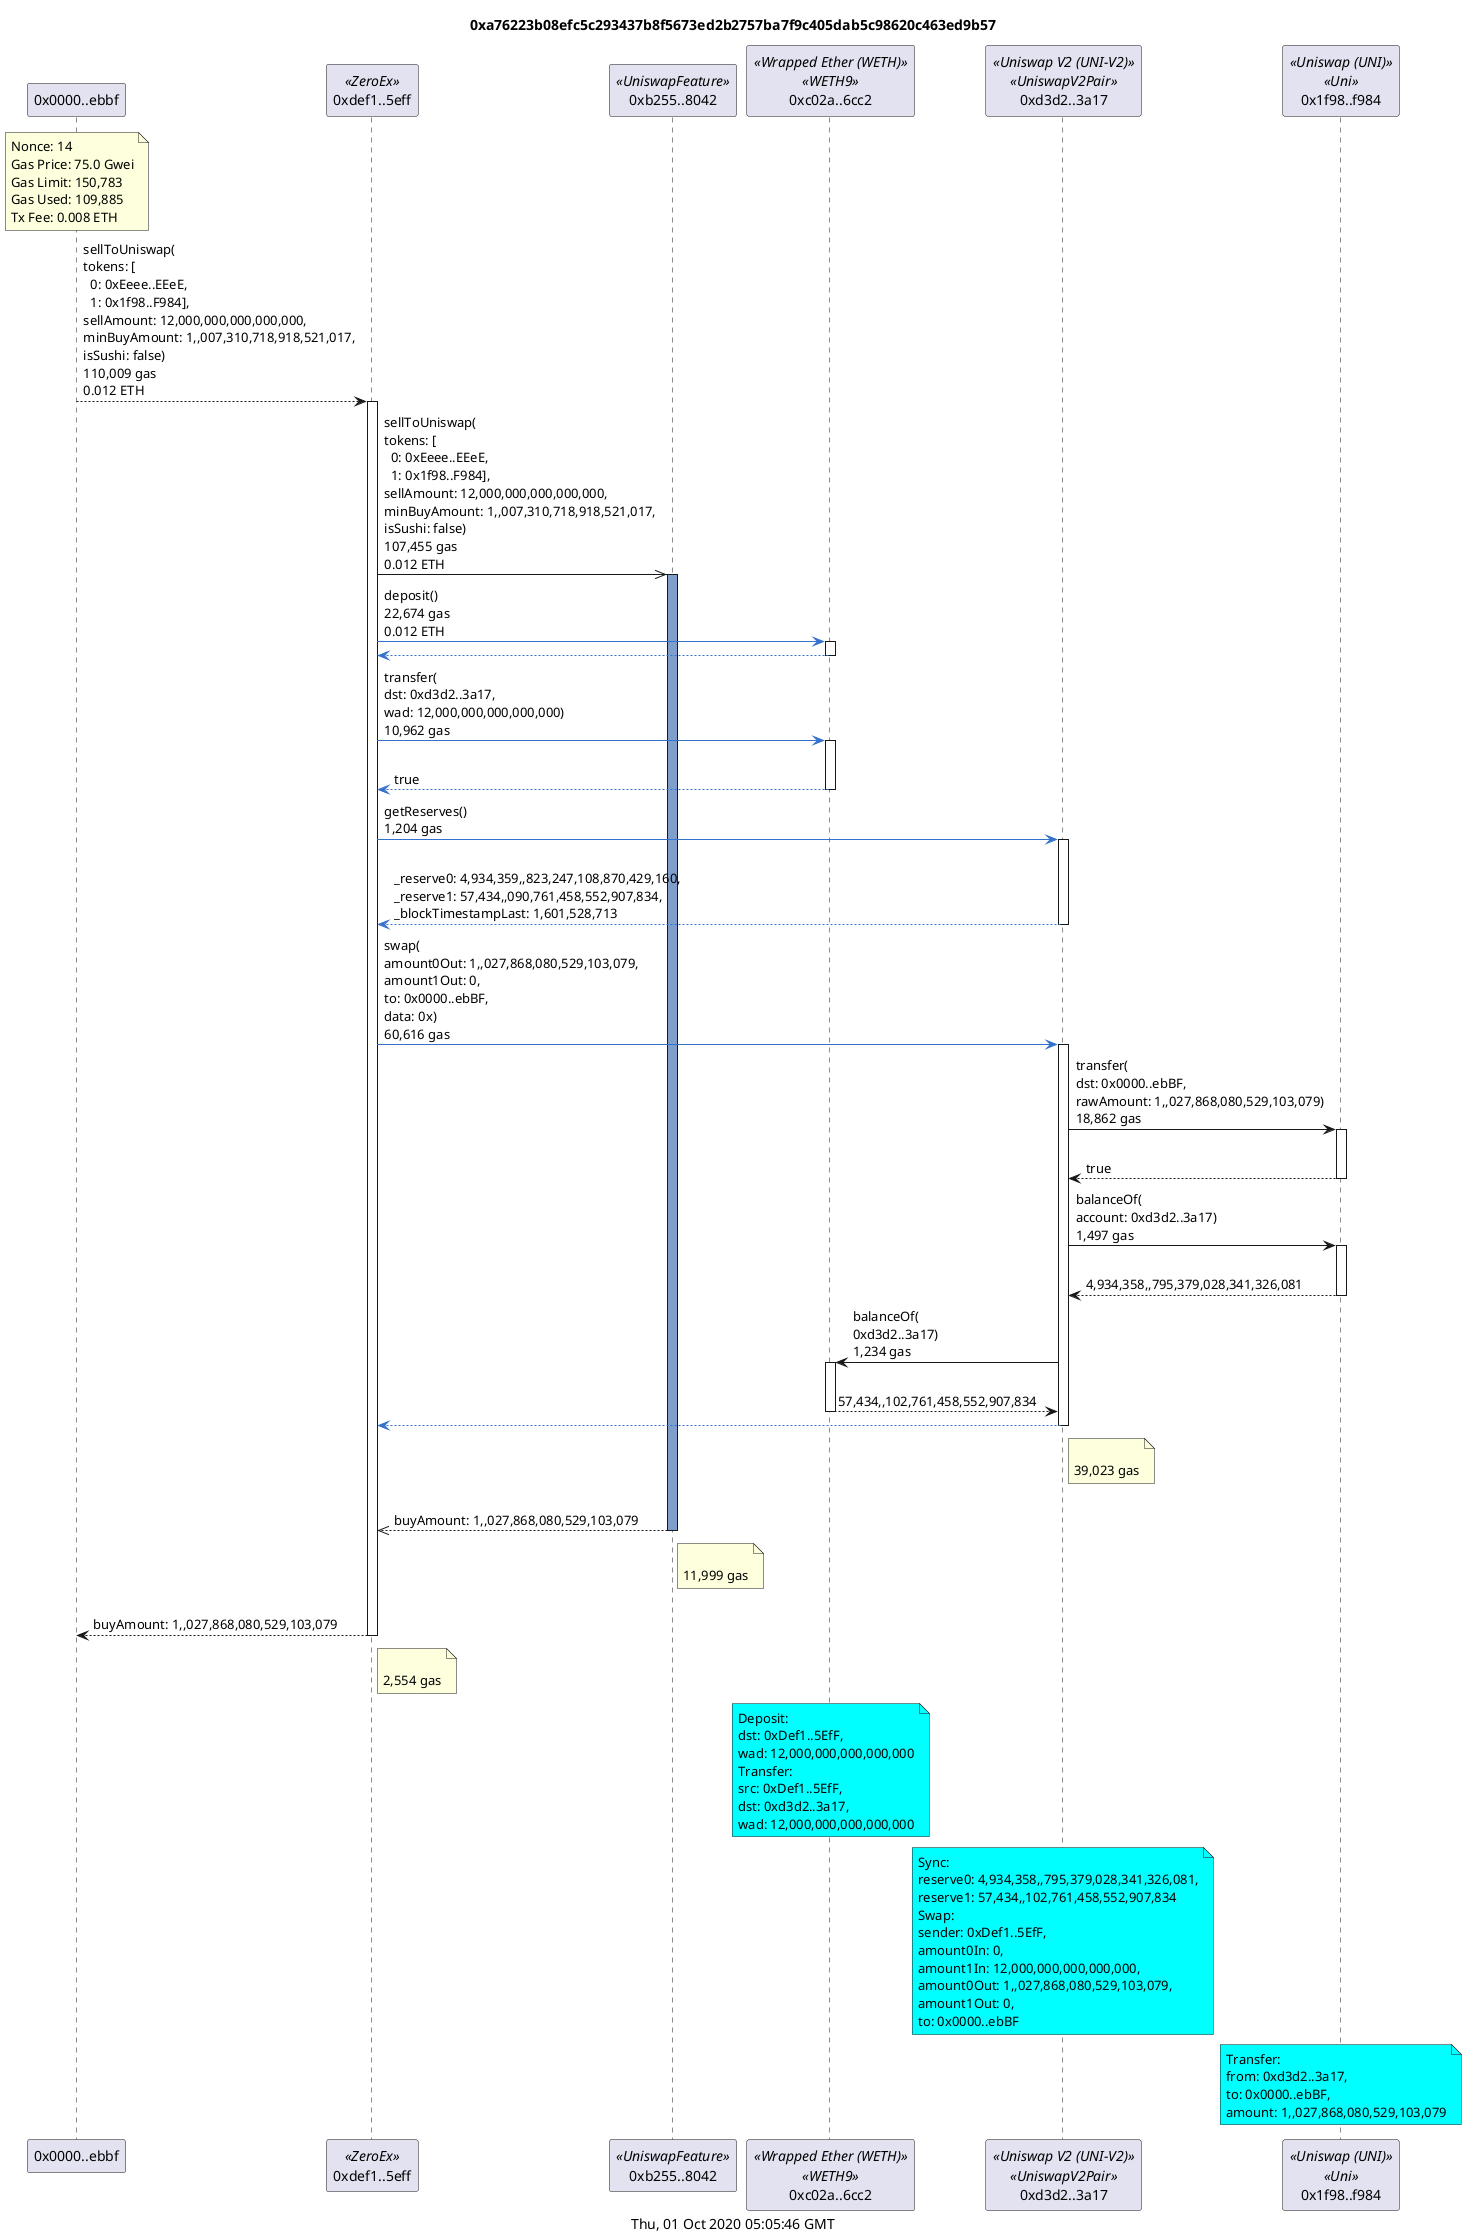 @startuml
title 0xa76223b08efc5c293437b8f5673ed2b2757ba7f9c405dab5c98620c463ed9b57
caption  Thu, 01 Oct 2020 05:05:46 GMT
participant "0x0000..ebbf" as 0000ebbf 
participant "0xdef1..5eff" as def15eff <<ZeroEx>>
participant "0xb255..8042" as b2558042 <<UniswapFeature>>
participant "0xc02a..6cc2" as c02a6cc2 <<Wrapped Ether (WETH)>><<WETH9>>
participant "0xd3d2..3a17" as d3d23a17 <<Uniswap V2 (UNI-V2)>><<UniswapV2Pair>>
participant "0x1f98..f984" as 1f98f984 <<Uniswap (UNI)>><<Uni>>

note over 0000ebbf
Nonce: 14
Gas Price: 75.0 Gwei
Gas Limit: 150,783
Gas Used: 109,885
Tx Fee: 0.008 ETH
end note

0000ebbf --> def15eff: sellToUniswap(\ntokens: [\n  0: 0xEeee..EEeE,\n  1: 0x1f98..F984],\nsellAmount: 12,000,000,000,000,000,\nminBuyAmount: 1,,007,310,718,918,521,017,\nisSushi: false)\n110,009 gas\n0.012 ETH
activate def15eff
def15eff ->> b2558042: sellToUniswap(\ntokens: [\n  0: 0xEeee..EEeE,\n  1: 0x1f98..F984],\nsellAmount: 12,000,000,000,000,000,\nminBuyAmount: 1,,007,310,718,918,521,017,\nisSushi: false)\n107,455 gas\n0.012 ETH
activate b2558042 #809ECB
def15eff -[#3471CD]> c02a6cc2: deposit()\n22,674 gas\n0.012 ETH
activate c02a6cc2
return
def15eff -[#3471CD]> c02a6cc2: transfer(\ndst: 0xd3d2..3a17,\nwad: 12,000,000,000,000,000)\n10,962 gas
activate c02a6cc2
return\ntrue
def15eff -[#3471CD]> d3d23a17: getReserves()\n1,204 gas
activate d3d23a17
return\n_reserve0: 4,934,359,,823,247,108,870,429,160,\n_reserve1: 57,434,,090,761,458,552,907,834,\n_blockTimestampLast: 1,601,528,713
def15eff -[#3471CD]> d3d23a17: swap(\namount0Out: 1,,027,868,080,529,103,079,\namount1Out: 0,\nto: 0x0000..ebBF,\ndata: 0x)\n60,616 gas
activate d3d23a17
d3d23a17 -> 1f98f984: transfer(\ndst: 0x0000..ebBF,\nrawAmount: 1,,027,868,080,529,103,079)\n18,862 gas
activate 1f98f984
return\ntrue
d3d23a17 -> 1f98f984: balanceOf(\naccount: 0xd3d2..3a17)\n1,497 gas
activate 1f98f984
return\n4,934,358,,795,379,028,341,326,081
d3d23a17 -> c02a6cc2: balanceOf(\n0xd3d2..3a17)\n1,234 gas
activate c02a6cc2
return\n57,434,,102,761,458,552,907,834
return
note right of d3d23a17: \n39,023 gas
return\nbuyAmount: 1,,027,868,080,529,103,079
note right of b2558042: \n11,999 gas
return\nbuyAmount: 1,,027,868,080,529,103,079
note right of def15eff: \n2,554 gas

note over c02a6cc2 #aqua
Deposit:
dst: 0xDef1..5EfF,
wad: 12,000,000,000,000,000
Transfer:
src: 0xDef1..5EfF,
dst: 0xd3d2..3a17,
wad: 12,000,000,000,000,000
end note
note over d3d23a17 #aqua
Sync:
reserve0: 4,934,358,,795,379,028,341,326,081,
reserve1: 57,434,,102,761,458,552,907,834
Swap:
sender: 0xDef1..5EfF,
amount0In: 0,
amount1In: 12,000,000,000,000,000,
amount0Out: 1,,027,868,080,529,103,079,
amount1Out: 0,
to: 0x0000..ebBF
end note
note over 1f98f984 #aqua
Transfer:
from: 0xd3d2..3a17,
to: 0x0000..ebBF,
amount: 1,,027,868,080,529,103,079
end note
@endumls